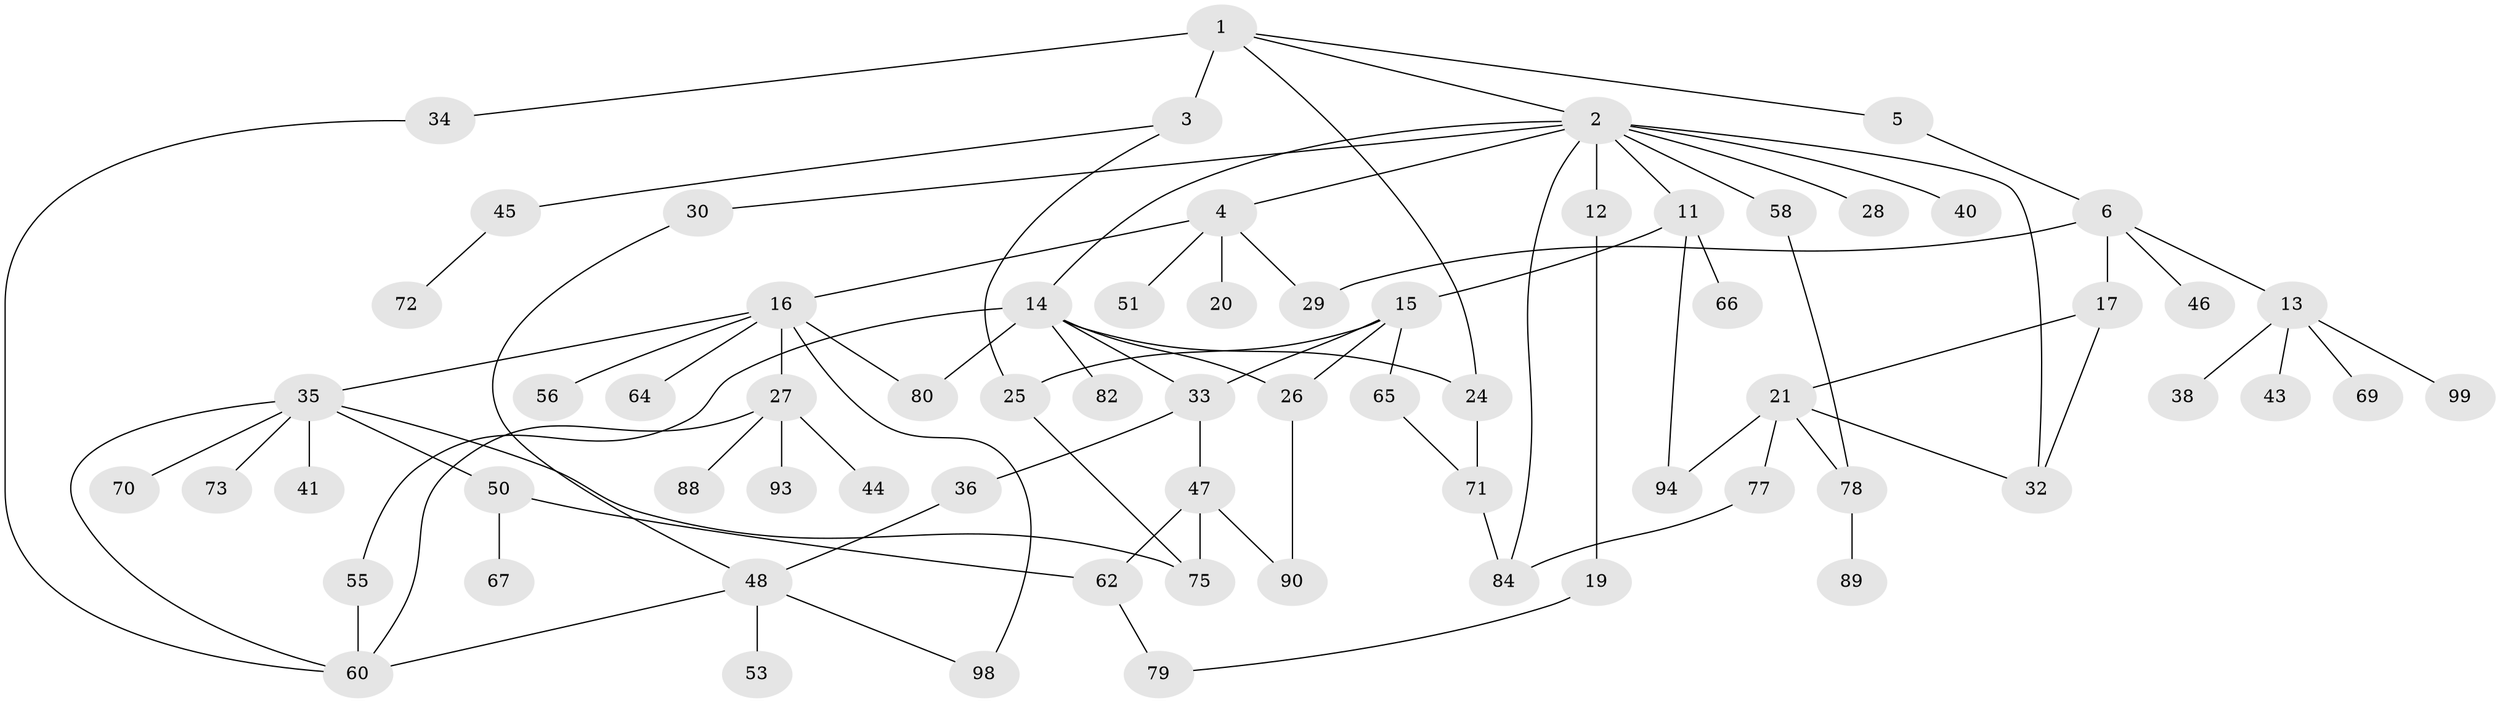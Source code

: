 // original degree distribution, {7: 0.02, 8: 0.02, 2: 0.33, 4: 0.1, 3: 0.2, 5: 0.04, 1: 0.28, 6: 0.01}
// Generated by graph-tools (version 1.1) at 2025/54/02/21/25 11:54:43]
// undirected, 68 vertices, 91 edges
graph export_dot {
graph [start="1"]
  node [color=gray90,style=filled];
  1 [super="+37"];
  2 [super="+7"];
  3 [super="+18"];
  4 [super="+8"];
  5 [super="+10"];
  6 [super="+9"];
  11 [super="+31"];
  12;
  13 [super="+74"];
  14 [super="+22"];
  15 [super="+57"];
  16 [super="+42"];
  17;
  19 [super="+23"];
  20;
  21 [super="+54"];
  24 [super="+81"];
  25 [super="+96"];
  26 [super="+68"];
  27 [super="+83"];
  28;
  29 [super="+59"];
  30;
  32 [super="+49"];
  33;
  34 [super="+76"];
  35 [super="+39"];
  36;
  38;
  40;
  41;
  43 [super="+91"];
  44 [super="+92"];
  45;
  46;
  47 [super="+85"];
  48 [super="+52"];
  50 [super="+61"];
  51 [super="+63"];
  53 [super="+97"];
  55;
  56;
  58;
  60 [super="+95"];
  62;
  64;
  65;
  66;
  67;
  69;
  70;
  71;
  72;
  73;
  75;
  77;
  78 [super="+86"];
  79;
  80;
  82;
  84 [super="+87"];
  88;
  89;
  90;
  93;
  94;
  98 [super="+100"];
  99;
  1 -- 2;
  1 -- 3 [weight=2];
  1 -- 5;
  1 -- 24;
  1 -- 34;
  2 -- 4;
  2 -- 12;
  2 -- 30;
  2 -- 32;
  2 -- 58;
  2 -- 84;
  2 -- 40;
  2 -- 11;
  2 -- 28;
  2 -- 14;
  3 -- 45;
  3 -- 25;
  4 -- 16;
  4 -- 29;
  4 -- 51;
  4 -- 20;
  5 -- 6;
  6 -- 13;
  6 -- 46;
  6 -- 17;
  6 -- 29;
  11 -- 15;
  11 -- 94;
  11 -- 66 [weight=2];
  12 -- 19;
  13 -- 38;
  13 -- 43;
  13 -- 69;
  13 -- 99;
  14 -- 55;
  14 -- 82;
  14 -- 80;
  14 -- 33;
  14 -- 26;
  14 -- 24;
  15 -- 25;
  15 -- 26;
  15 -- 65;
  15 -- 33;
  16 -- 27;
  16 -- 35;
  16 -- 56;
  16 -- 64;
  16 -- 80;
  16 -- 98;
  17 -- 21;
  17 -- 32;
  19 -- 79;
  21 -- 94;
  21 -- 32;
  21 -- 77;
  21 -- 78;
  24 -- 71;
  25 -- 75;
  26 -- 90;
  27 -- 44;
  27 -- 88;
  27 -- 93;
  27 -- 60;
  30 -- 48;
  33 -- 36;
  33 -- 47;
  34 -- 60;
  35 -- 41;
  35 -- 50;
  35 -- 70;
  35 -- 73;
  35 -- 60;
  35 -- 75;
  36 -- 48;
  45 -- 72;
  47 -- 62;
  47 -- 90;
  47 -- 75;
  48 -- 60;
  48 -- 98;
  48 -- 53;
  50 -- 67;
  50 -- 62;
  55 -- 60;
  58 -- 78;
  62 -- 79;
  65 -- 71;
  71 -- 84;
  77 -- 84;
  78 -- 89;
}
